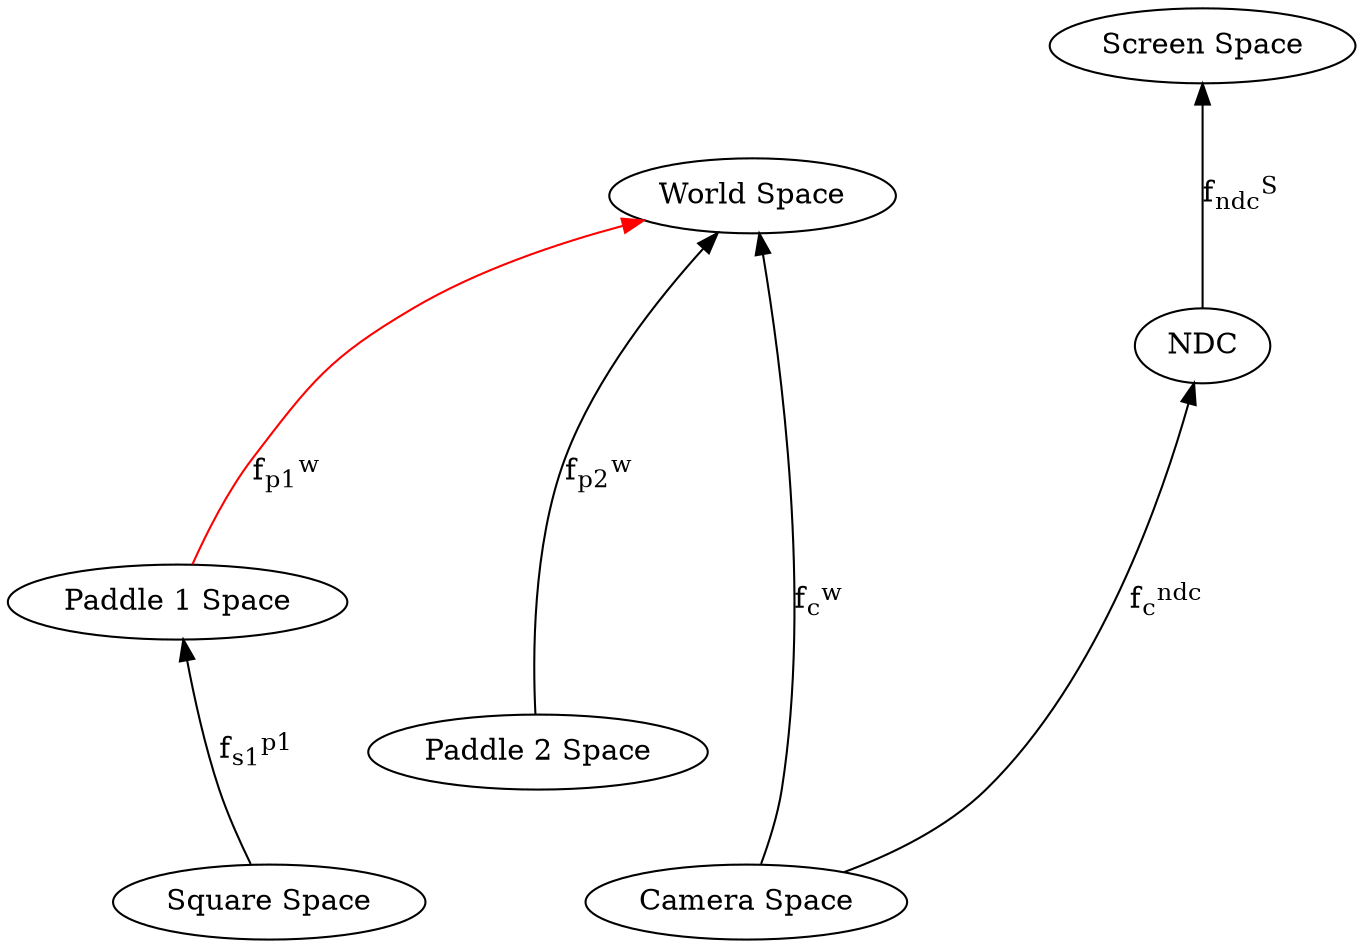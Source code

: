 digraph {
    rankdir="BT"
    nodesep=1
    ranksep=1
    p1 [label = "Paddle 1 Space"];
    s1 [label = "Square Space"];
    p2 [label = "Paddle 2 Space"] ;
    cs [label = "Camera Space"];
    ws [label = "World Space"];
    ndc [label = "NDC"];
    p1 -> ws  [label=<f<SUB>p1</SUB><SUP>w</SUP>>,weight="0.2" color="red"];
    s1 -> p1  [label=<f<SUB>s1</SUB><SUP>p1</SUP>>,weight="0.2"];
    p2 -> ws [label=<f<SUB>p2</SUB><SUP>w</SUP>>,weight="0.2"];
    cs -> ws [label=<f<SUB>c</SUB><SUP>w</SUP>>,weight="0.2"];
    cs -> ndc [label=<f<SUB>c</SUB><SUP>ndc</SUP>>,weight="0.2"];
    ndc -> "Screen Space" [label=<f<SUB>ndc</SUB><SUP>S</SUP>>];
}
